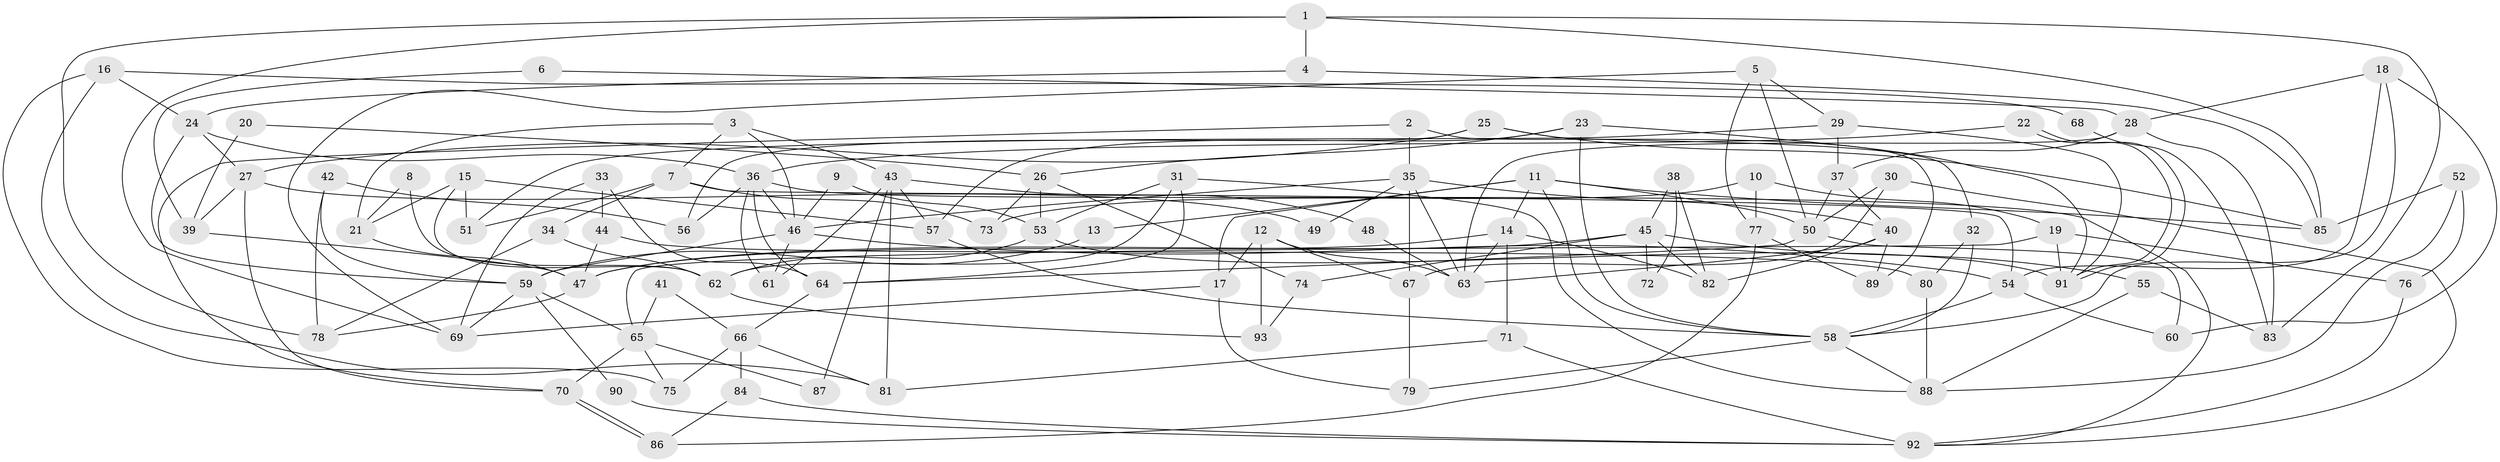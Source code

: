 // Generated by graph-tools (version 1.1) at 2025/11/02/27/25 16:11:24]
// undirected, 93 vertices, 186 edges
graph export_dot {
graph [start="1"]
  node [color=gray90,style=filled];
  1;
  2;
  3;
  4;
  5;
  6;
  7;
  8;
  9;
  10;
  11;
  12;
  13;
  14;
  15;
  16;
  17;
  18;
  19;
  20;
  21;
  22;
  23;
  24;
  25;
  26;
  27;
  28;
  29;
  30;
  31;
  32;
  33;
  34;
  35;
  36;
  37;
  38;
  39;
  40;
  41;
  42;
  43;
  44;
  45;
  46;
  47;
  48;
  49;
  50;
  51;
  52;
  53;
  54;
  55;
  56;
  57;
  58;
  59;
  60;
  61;
  62;
  63;
  64;
  65;
  66;
  67;
  68;
  69;
  70;
  71;
  72;
  73;
  74;
  75;
  76;
  77;
  78;
  79;
  80;
  81;
  82;
  83;
  84;
  85;
  86;
  87;
  88;
  89;
  90;
  91;
  92;
  93;
  1 -- 69;
  1 -- 85;
  1 -- 4;
  1 -- 78;
  1 -- 83;
  2 -- 35;
  2 -- 70;
  2 -- 89;
  3 -- 46;
  3 -- 7;
  3 -- 21;
  3 -- 43;
  4 -- 24;
  4 -- 85;
  5 -- 77;
  5 -- 50;
  5 -- 29;
  5 -- 69;
  6 -- 28;
  6 -- 39;
  7 -- 54;
  7 -- 34;
  7 -- 51;
  7 -- 73;
  8 -- 21;
  8 -- 62;
  9 -- 46;
  9 -- 53;
  10 -- 19;
  10 -- 73;
  10 -- 77;
  11 -- 85;
  11 -- 14;
  11 -- 13;
  11 -- 17;
  11 -- 50;
  11 -- 58;
  12 -- 93;
  12 -- 67;
  12 -- 17;
  12 -- 63;
  13 -- 59;
  14 -- 63;
  14 -- 47;
  14 -- 71;
  14 -- 82;
  15 -- 51;
  15 -- 57;
  15 -- 21;
  15 -- 62;
  16 -- 24;
  16 -- 81;
  16 -- 68;
  16 -- 75;
  17 -- 69;
  17 -- 79;
  18 -- 54;
  18 -- 28;
  18 -- 58;
  18 -- 60;
  19 -- 76;
  19 -- 91;
  19 -- 65;
  20 -- 26;
  20 -- 39;
  21 -- 47;
  22 -- 91;
  22 -- 91;
  22 -- 36;
  23 -- 57;
  23 -- 58;
  23 -- 26;
  23 -- 91;
  24 -- 59;
  24 -- 36;
  24 -- 27;
  25 -- 27;
  25 -- 56;
  25 -- 32;
  25 -- 85;
  26 -- 53;
  26 -- 73;
  26 -- 74;
  27 -- 70;
  27 -- 39;
  27 -- 49;
  28 -- 37;
  28 -- 63;
  28 -- 83;
  29 -- 91;
  29 -- 37;
  29 -- 51;
  30 -- 50;
  30 -- 92;
  30 -- 67;
  31 -- 62;
  31 -- 88;
  31 -- 53;
  31 -- 64;
  32 -- 58;
  32 -- 80;
  33 -- 69;
  33 -- 64;
  33 -- 44;
  34 -- 62;
  34 -- 78;
  35 -- 67;
  35 -- 40;
  35 -- 46;
  35 -- 49;
  35 -- 63;
  36 -- 46;
  36 -- 61;
  36 -- 56;
  36 -- 64;
  36 -- 92;
  37 -- 50;
  37 -- 40;
  38 -- 45;
  38 -- 82;
  38 -- 72;
  39 -- 47;
  40 -- 63;
  40 -- 82;
  40 -- 89;
  41 -- 65;
  41 -- 66;
  42 -- 78;
  42 -- 59;
  42 -- 56;
  43 -- 81;
  43 -- 48;
  43 -- 57;
  43 -- 61;
  43 -- 87;
  44 -- 80;
  44 -- 47;
  45 -- 82;
  45 -- 47;
  45 -- 55;
  45 -- 72;
  45 -- 74;
  46 -- 54;
  46 -- 59;
  46 -- 61;
  47 -- 78;
  48 -- 63;
  50 -- 64;
  50 -- 60;
  52 -- 85;
  52 -- 88;
  52 -- 76;
  53 -- 91;
  53 -- 62;
  54 -- 58;
  54 -- 60;
  55 -- 83;
  55 -- 88;
  57 -- 58;
  58 -- 79;
  58 -- 88;
  59 -- 69;
  59 -- 65;
  59 -- 90;
  62 -- 93;
  64 -- 66;
  65 -- 70;
  65 -- 75;
  65 -- 87;
  66 -- 75;
  66 -- 81;
  66 -- 84;
  67 -- 79;
  68 -- 83;
  70 -- 86;
  70 -- 86;
  71 -- 92;
  71 -- 81;
  74 -- 93;
  76 -- 92;
  77 -- 89;
  77 -- 86;
  80 -- 88;
  84 -- 86;
  84 -- 92;
  90 -- 92;
}
